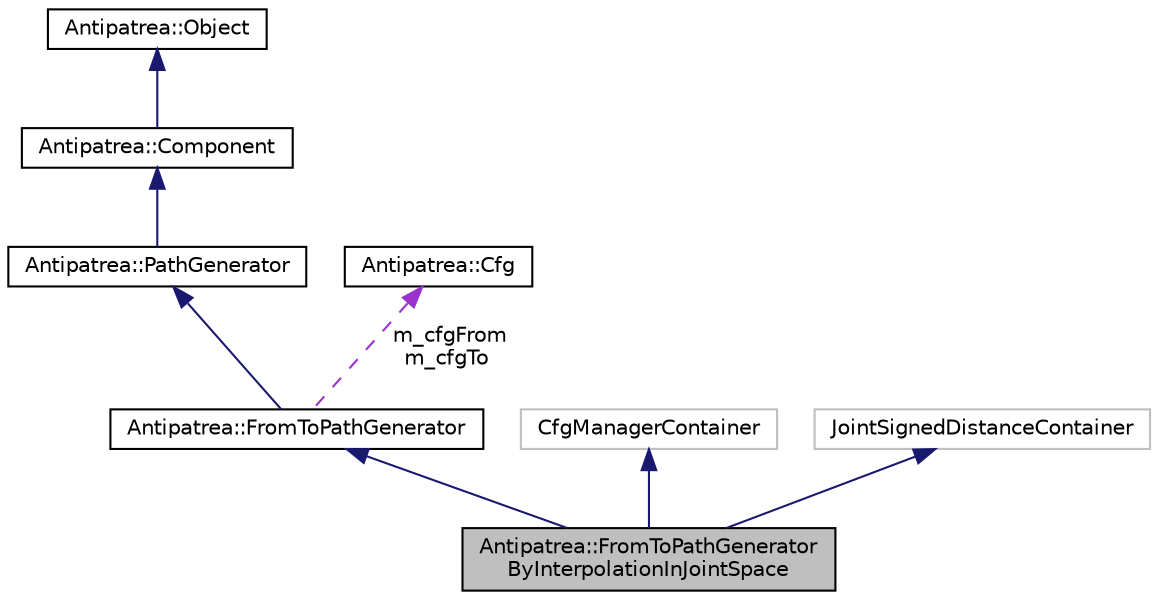 digraph "Antipatrea::FromToPathGeneratorByInterpolationInJointSpace"
{
  bgcolor="transparent";
  edge [fontname="Helvetica",fontsize="10",labelfontname="Helvetica",labelfontsize="10"];
  node [fontname="Helvetica",fontsize="10",shape=record];
  Node1 [label="Antipatrea::FromToPathGenerator\lByInterpolationInJointSpace",height=0.2,width=0.4,color="black", fillcolor="grey75", style="filled", fontcolor="black"];
  Node2 -> Node1 [dir="back",color="midnightblue",fontsize="10",style="solid",fontname="Helvetica"];
  Node2 [label="Antipatrea::FromToPathGenerator",height=0.2,width=0.4,color="black",URL="$classAntipatrea_1_1FromToPathGenerator.html"];
  Node3 -> Node2 [dir="back",color="midnightblue",fontsize="10",style="solid",fontname="Helvetica"];
  Node3 [label="Antipatrea::PathGenerator",height=0.2,width=0.4,color="black",URL="$classAntipatrea_1_1PathGenerator.html"];
  Node4 -> Node3 [dir="back",color="midnightblue",fontsize="10",style="solid",fontname="Helvetica"];
  Node4 [label="Antipatrea::Component",height=0.2,width=0.4,color="black",URL="$classAntipatrea_1_1Component.html",tooltip="Base class for each motion-planning component. "];
  Node5 -> Node4 [dir="back",color="midnightblue",fontsize="10",style="solid",fontname="Helvetica"];
  Node5 [label="Antipatrea::Object",height=0.2,width=0.4,color="black",URL="$classAntipatrea_1_1Object.html"];
  Node6 -> Node2 [dir="back",color="darkorchid3",fontsize="10",style="dashed",label=" m_cfgFrom\nm_cfgTo" ,fontname="Helvetica"];
  Node6 [label="Antipatrea::Cfg",height=0.2,width=0.4,color="black",URL="$classAntipatrea_1_1Cfg.html",tooltip="Configuration representation. "];
  Node7 -> Node1 [dir="back",color="midnightblue",fontsize="10",style="solid",fontname="Helvetica"];
  Node7 [label="CfgManagerContainer",height=0.2,width=0.4,color="grey75"];
  Node8 -> Node1 [dir="back",color="midnightblue",fontsize="10",style="solid",fontname="Helvetica"];
  Node8 [label="JointSignedDistanceContainer",height=0.2,width=0.4,color="grey75"];
}

